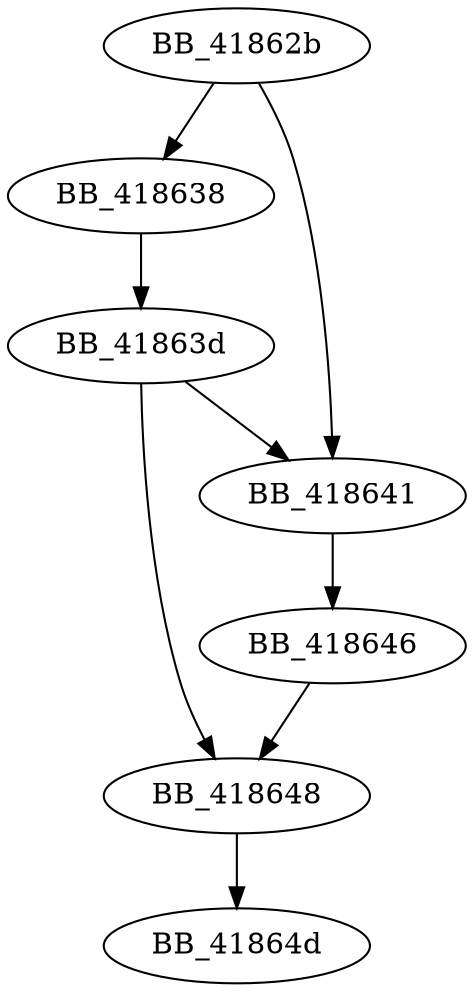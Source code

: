 DiGraph __get_sys_err_msg{
BB_41862b->BB_418638
BB_41862b->BB_418641
BB_418638->BB_41863d
BB_41863d->BB_418641
BB_41863d->BB_418648
BB_418641->BB_418646
BB_418646->BB_418648
BB_418648->BB_41864d
}
